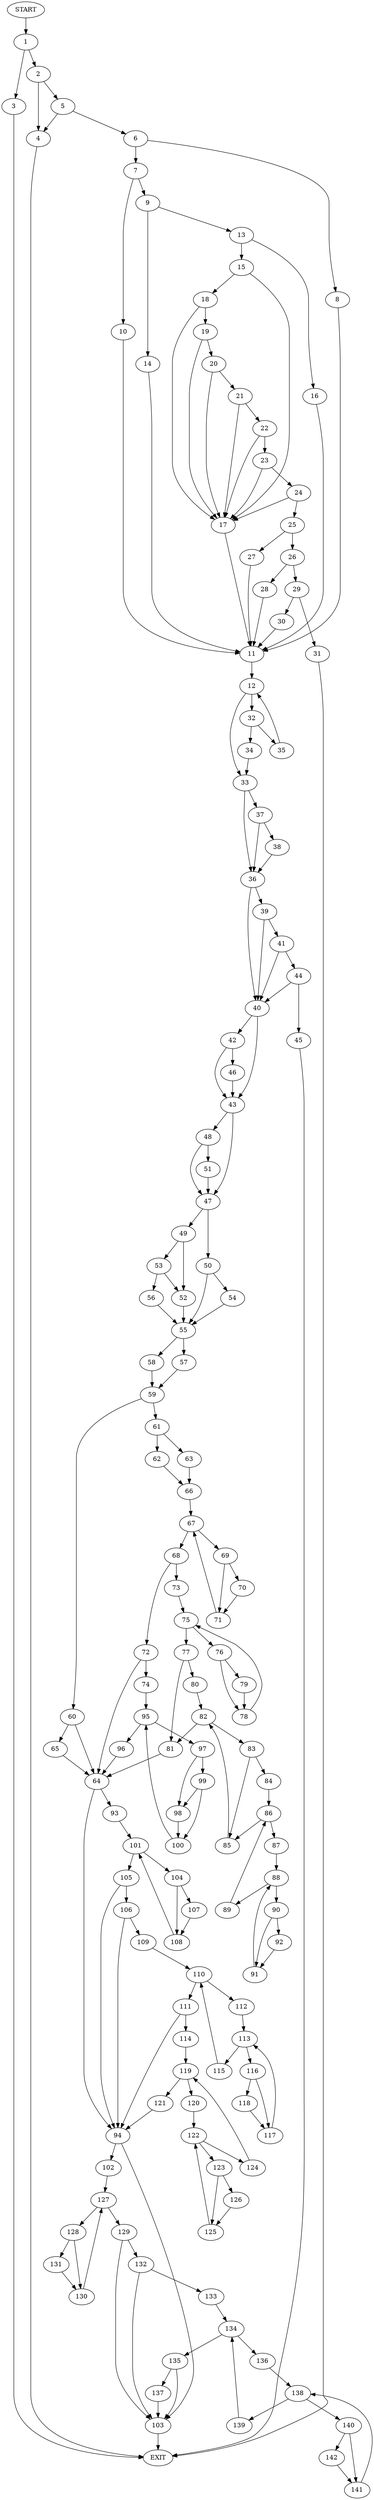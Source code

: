 digraph {
0 [label="START"]
143 [label="EXIT"]
0 -> 1
1 -> 2
1 -> 3
3 -> 143
2 -> 4
2 -> 5
5 -> 6
5 -> 4
4 -> 143
6 -> 7
6 -> 8
7 -> 9
7 -> 10
8 -> 11
11 -> 12
10 -> 11
9 -> 13
9 -> 14
14 -> 11
13 -> 15
13 -> 16
16 -> 11
15 -> 17
15 -> 18
18 -> 17
18 -> 19
17 -> 11
19 -> 20
19 -> 17
20 -> 17
20 -> 21
21 -> 17
21 -> 22
22 -> 17
22 -> 23
23 -> 17
23 -> 24
24 -> 17
24 -> 25
25 -> 26
25 -> 27
26 -> 28
26 -> 29
27 -> 11
28 -> 11
29 -> 30
29 -> 31
31 -> 143
30 -> 11
12 -> 32
12 -> 33
32 -> 34
32 -> 35
33 -> 36
33 -> 37
35 -> 12
34 -> 33
37 -> 38
37 -> 36
36 -> 39
36 -> 40
38 -> 36
39 -> 40
39 -> 41
40 -> 42
40 -> 43
41 -> 44
41 -> 40
44 -> 40
44 -> 45
45 -> 143
42 -> 46
42 -> 43
43 -> 47
43 -> 48
46 -> 43
47 -> 49
47 -> 50
48 -> 47
48 -> 51
51 -> 47
49 -> 52
49 -> 53
50 -> 54
50 -> 55
53 -> 56
53 -> 52
52 -> 55
56 -> 55
55 -> 57
55 -> 58
54 -> 55
58 -> 59
57 -> 59
59 -> 60
59 -> 61
61 -> 62
61 -> 63
60 -> 64
60 -> 65
62 -> 66
63 -> 66
66 -> 67
67 -> 68
67 -> 69
69 -> 70
69 -> 71
68 -> 72
68 -> 73
70 -> 71
71 -> 67
72 -> 64
72 -> 74
73 -> 75
75 -> 76
75 -> 77
76 -> 78
76 -> 79
77 -> 80
77 -> 81
78 -> 75
79 -> 78
81 -> 64
80 -> 82
82 -> 83
82 -> 81
83 -> 84
83 -> 85
85 -> 82
84 -> 86
86 -> 87
86 -> 85
87 -> 88
88 -> 89
88 -> 90
89 -> 86
90 -> 91
90 -> 92
92 -> 91
91 -> 88
64 -> 93
64 -> 94
74 -> 95
95 -> 96
95 -> 97
96 -> 64
97 -> 98
97 -> 99
98 -> 100
99 -> 98
99 -> 100
100 -> 95
65 -> 64
93 -> 101
94 -> 102
94 -> 103
101 -> 104
101 -> 105
105 -> 94
105 -> 106
104 -> 107
104 -> 108
107 -> 108
108 -> 101
106 -> 94
106 -> 109
109 -> 110
110 -> 111
110 -> 112
112 -> 113
111 -> 94
111 -> 114
113 -> 115
113 -> 116
115 -> 110
116 -> 117
116 -> 118
117 -> 113
118 -> 117
114 -> 119
119 -> 120
119 -> 121
120 -> 122
121 -> 94
122 -> 123
122 -> 124
123 -> 125
123 -> 126
124 -> 119
126 -> 125
125 -> 122
102 -> 127
103 -> 143
127 -> 128
127 -> 129
128 -> 130
128 -> 131
129 -> 132
129 -> 103
130 -> 127
131 -> 130
132 -> 133
132 -> 103
133 -> 134
134 -> 135
134 -> 136
135 -> 137
135 -> 103
136 -> 138
138 -> 139
138 -> 140
140 -> 141
140 -> 142
139 -> 134
141 -> 138
142 -> 141
137 -> 103
}
